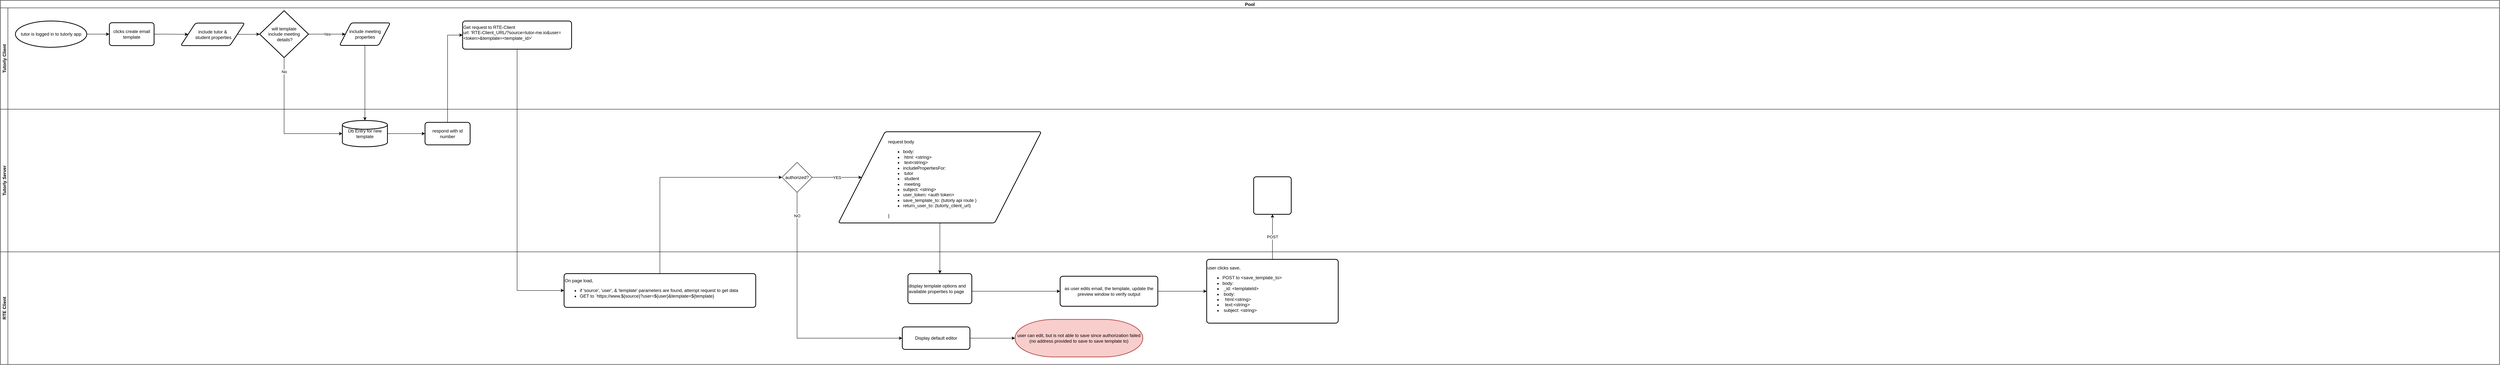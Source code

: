 <mxfile version="16.4.6" type="github">
  <diagram id="xJeY-aYBspKVuAbn9HPW" name="process map">
    <mxGraphModel dx="1370" dy="1121" grid="1" gridSize="10" guides="1" tooltips="1" connect="1" arrows="1" fold="1" page="0" pageScale="1" pageWidth="850" pageHeight="1100" math="0" shadow="0">
      <root>
        <mxCell id="0" />
        <mxCell id="1" parent="0" />
        <mxCell id="YqHw_-z-we6Wixd4SVcK-1" value="Pool" style="swimlane;childLayout=stackLayout;resizeParent=1;resizeParentMax=0;horizontal=1;startSize=20;horizontalStack=0;" vertex="1" parent="1">
          <mxGeometry x="-40" y="-30" width="6650" height="970" as="geometry" />
        </mxCell>
        <mxCell id="YqHw_-z-we6Wixd4SVcK-20" value="" style="edgeStyle=orthogonalEdgeStyle;rounded=0;orthogonalLoop=1;jettySize=auto;html=1;entryX=0;entryY=0.5;entryDx=0;entryDy=0;" edge="1" parent="YqHw_-z-we6Wixd4SVcK-1" source="YqHw_-z-we6Wixd4SVcK-17" target="YqHw_-z-we6Wixd4SVcK-19">
          <mxGeometry relative="1" as="geometry" />
        </mxCell>
        <mxCell id="YqHw_-z-we6Wixd4SVcK-22" value="" style="edgeStyle=orthogonalEdgeStyle;rounded=0;orthogonalLoop=1;jettySize=auto;html=1;entryX=0;entryY=0.5;entryDx=0;entryDy=0;exitX=0.5;exitY=1;exitDx=0;exitDy=0;" edge="1" parent="YqHw_-z-we6Wixd4SVcK-1" source="YqHw_-z-we6Wixd4SVcK-19" target="YqHw_-z-we6Wixd4SVcK-33">
          <mxGeometry relative="1" as="geometry">
            <mxPoint x="1375" y="900.5" as="targetPoint" />
          </mxGeometry>
        </mxCell>
        <mxCell id="YqHw_-z-we6Wixd4SVcK-2" value="Tutorly Client" style="swimlane;startSize=20;horizontal=0;" vertex="1" parent="YqHw_-z-we6Wixd4SVcK-1">
          <mxGeometry y="20" width="6650" height="270" as="geometry" />
        </mxCell>
        <mxCell id="YqHw_-z-we6Wixd4SVcK-5" value="tutor is logged in to tutorly app" style="strokeWidth=2;html=1;shape=mxgraph.flowchart.start_1;whiteSpace=wrap;" vertex="1" parent="YqHw_-z-we6Wixd4SVcK-2">
          <mxGeometry x="40" y="35" width="190" height="70" as="geometry" />
        </mxCell>
        <mxCell id="YqHw_-z-we6Wixd4SVcK-29" style="edgeStyle=orthogonalEdgeStyle;rounded=0;orthogonalLoop=1;jettySize=auto;html=1;exitX=1;exitY=0.5;exitDx=0;exitDy=0;" edge="1" parent="YqHw_-z-we6Wixd4SVcK-2" source="YqHw_-z-we6Wixd4SVcK-6" target="YqHw_-z-we6Wixd4SVcK-27">
          <mxGeometry relative="1" as="geometry" />
        </mxCell>
        <mxCell id="YqHw_-z-we6Wixd4SVcK-6" value="clicks create email template" style="rounded=1;whiteSpace=wrap;html=1;absoluteArcSize=1;arcSize=14;strokeWidth=2;fontFamily=Helvetica;fontSize=12;fontColor=rgb(0, 0, 0);align=center;strokeColor=rgb(0, 0, 0);fillColor=rgb(255, 255, 255);" vertex="1" parent="YqHw_-z-we6Wixd4SVcK-2">
          <mxGeometry x="290" y="39.5" width="119" height="61" as="geometry" />
        </mxCell>
        <mxCell id="YqHw_-z-we6Wixd4SVcK-7" value="" style="edgeStyle=orthogonalEdgeStyle;rounded=0;orthogonalLoop=1;jettySize=auto;html=1;" edge="1" parent="YqHw_-z-we6Wixd4SVcK-2" source="YqHw_-z-we6Wixd4SVcK-5" target="YqHw_-z-we6Wixd4SVcK-6">
          <mxGeometry relative="1" as="geometry" />
        </mxCell>
        <mxCell id="YqHw_-z-we6Wixd4SVcK-19" value="&lt;div&gt;&lt;span&gt;Get request to RTE-Client&lt;/span&gt;&lt;/div&gt;&lt;div&gt;&lt;span&gt;url: &#39;RTE-Client_URL/?source=tutor-me.io&amp;amp;user=&amp;lt;token&amp;gt;&amp;amp;template=&amp;lt;template_id&amp;gt;&#39;&lt;/span&gt;&lt;/div&gt;&lt;div&gt;&lt;br&gt;&lt;/div&gt;" style="rounded=1;whiteSpace=wrap;html=1;absoluteArcSize=1;arcSize=14;strokeWidth=2;fontFamily=Helvetica;fontSize=12;fontColor=rgb(0, 0, 0);align=left;strokeColor=rgb(0, 0, 0);fillColor=rgb(255, 255, 255);" vertex="1" parent="YqHw_-z-we6Wixd4SVcK-2">
          <mxGeometry x="1230" y="35" width="290" height="75" as="geometry" />
        </mxCell>
        <mxCell id="YqHw_-z-we6Wixd4SVcK-23" value="will template&lt;br&gt;include meeting&lt;br&gt;&amp;nbsp;details?" style="rhombus;whiteSpace=wrap;html=1;strokeWidth=2;" vertex="1" parent="YqHw_-z-we6Wixd4SVcK-2">
          <mxGeometry x="690" y="7.5" width="130" height="125" as="geometry" />
        </mxCell>
        <mxCell id="YqHw_-z-we6Wixd4SVcK-30" style="edgeStyle=orthogonalEdgeStyle;rounded=0;orthogonalLoop=1;jettySize=auto;html=1;exitX=1;exitY=0.5;exitDx=0;exitDy=0;entryX=0;entryY=0.5;entryDx=0;entryDy=0;" edge="1" parent="YqHw_-z-we6Wixd4SVcK-2" source="YqHw_-z-we6Wixd4SVcK-27" target="YqHw_-z-we6Wixd4SVcK-23">
          <mxGeometry relative="1" as="geometry" />
        </mxCell>
        <mxCell id="YqHw_-z-we6Wixd4SVcK-27" value="include tutor &amp;amp;&lt;br&gt;&amp;nbsp;student properties" style="shape=parallelogram;html=1;strokeWidth=2;perimeter=parallelogramPerimeter;whiteSpace=wrap;rounded=1;arcSize=12;size=0.23;fontFamily=Helvetica;fontSize=12;fontColor=rgb(0, 0, 0);align=center;strokeColor=rgb(0, 0, 0);fillColor=rgb(255, 255, 255);" vertex="1" parent="YqHw_-z-we6Wixd4SVcK-2">
          <mxGeometry x="480" y="40.5" width="170" height="60" as="geometry" />
        </mxCell>
        <mxCell id="YqHw_-z-we6Wixd4SVcK-25" value="include meeting properties" style="shape=parallelogram;html=1;strokeWidth=2;perimeter=parallelogramPerimeter;whiteSpace=wrap;rounded=1;arcSize=12;size=0.23;fontFamily=Helvetica;fontSize=12;fontColor=rgb(0, 0, 0);align=center;strokeColor=rgb(0, 0, 0);fillColor=rgb(255, 255, 255);" vertex="1" parent="YqHw_-z-we6Wixd4SVcK-2">
          <mxGeometry x="902.5" y="40" width="135" height="60" as="geometry" />
        </mxCell>
        <mxCell id="YqHw_-z-we6Wixd4SVcK-26" value="Yes" style="edgeStyle=orthogonalEdgeStyle;rounded=0;orthogonalLoop=1;jettySize=auto;html=1;" edge="1" parent="YqHw_-z-we6Wixd4SVcK-2" source="YqHw_-z-we6Wixd4SVcK-23" target="YqHw_-z-we6Wixd4SVcK-25">
          <mxGeometry relative="1" as="geometry" />
        </mxCell>
        <mxCell id="YqHw_-z-we6Wixd4SVcK-40" value="" style="edgeStyle=orthogonalEdgeStyle;rounded=0;orthogonalLoop=1;jettySize=auto;html=1;" edge="1" parent="YqHw_-z-we6Wixd4SVcK-1" source="YqHw_-z-we6Wixd4SVcK-37" target="YqHw_-z-we6Wixd4SVcK-39">
          <mxGeometry relative="1" as="geometry" />
        </mxCell>
        <mxCell id="YqHw_-z-we6Wixd4SVcK-3" value="Tutorly Server" style="swimlane;startSize=20;horizontal=0;" vertex="1" parent="YqHw_-z-we6Wixd4SVcK-1">
          <mxGeometry y="290" width="6650" height="380" as="geometry" />
        </mxCell>
        <mxCell id="YqHw_-z-we6Wixd4SVcK-15" value="Db Entry for new template" style="strokeWidth=2;html=1;shape=mxgraph.flowchart.database;whiteSpace=wrap;fontFamily=Helvetica;fontSize=12;fontColor=rgb(0, 0, 0);align=center;strokeColor=rgb(0, 0, 0);fillColor=rgb(255, 255, 255);" vertex="1" parent="YqHw_-z-we6Wixd4SVcK-3">
          <mxGeometry x="910" y="30" width="120" height="70" as="geometry" />
        </mxCell>
        <mxCell id="YqHw_-z-we6Wixd4SVcK-17" value="respond with id number" style="rounded=1;whiteSpace=wrap;html=1;absoluteArcSize=1;arcSize=14;strokeWidth=2;fontFamily=Helvetica;fontSize=12;fontColor=rgb(0, 0, 0);align=center;strokeColor=rgb(0, 0, 0);fillColor=rgb(255, 255, 255);" vertex="1" parent="YqHw_-z-we6Wixd4SVcK-3">
          <mxGeometry x="1130" y="35" width="120" height="60" as="geometry" />
        </mxCell>
        <mxCell id="YqHw_-z-we6Wixd4SVcK-18" value="" style="edgeStyle=orthogonalEdgeStyle;rounded=0;orthogonalLoop=1;jettySize=auto;html=1;" edge="1" parent="YqHw_-z-we6Wixd4SVcK-3" source="YqHw_-z-we6Wixd4SVcK-15" target="YqHw_-z-we6Wixd4SVcK-17">
          <mxGeometry relative="1" as="geometry" />
        </mxCell>
        <mxCell id="YqHw_-z-we6Wixd4SVcK-37" value="" style="shape=parallelogram;html=1;strokeWidth=2;perimeter=parallelogramPerimeter;whiteSpace=wrap;rounded=1;arcSize=12;size=0.23;fontFamily=Helvetica;fontSize=12;fontColor=rgb(0, 0, 0);align=center;strokeColor=rgb(0, 0, 0);fillColor=rgb(255, 255, 255);" vertex="1" parent="YqHw_-z-we6Wixd4SVcK-3">
          <mxGeometry x="2230" y="60" width="540" height="243" as="geometry" />
        </mxCell>
        <mxCell id="YqHw_-z-we6Wixd4SVcK-41" value="&lt;div&gt;request body&lt;/div&gt;&lt;div&gt;&lt;ul&gt;&lt;li&gt;body:&amp;nbsp;&lt;/li&gt;&lt;li&gt;&lt;span style=&quot;white-space: pre&quot;&gt;	&lt;/span&gt;html: &amp;lt;string&amp;gt;&lt;/li&gt;&lt;li&gt;&lt;span style=&quot;white-space: pre&quot;&gt;	&lt;/span&gt;text&amp;lt;string&amp;gt;&lt;/li&gt;&lt;li&gt;&lt;span&gt;includePropertiesFor:&lt;/span&gt;&lt;br&gt;&lt;/li&gt;&lt;li&gt;&lt;span&gt;&lt;span&gt;	&lt;/span&gt;&lt;span&gt;	&lt;/span&gt;&lt;span style=&quot;white-space: pre&quot;&gt;	&lt;/span&gt;tutor&lt;/span&gt;&lt;/li&gt;&lt;li&gt;&lt;span&gt;	&lt;/span&gt;&lt;span&gt;	&lt;/span&gt;&lt;span style=&quot;white-space: pre&quot;&gt;	&lt;/span&gt;student&lt;/li&gt;&lt;li&gt;&lt;span&gt;	&lt;/span&gt;&lt;span&gt;	&lt;/span&gt;&lt;span style=&quot;white-space: pre&quot;&gt;	&lt;/span&gt;meeting&lt;/li&gt;&lt;li&gt;&lt;span&gt;subject: &amp;lt;string&amp;gt;&lt;/span&gt;&lt;br&gt;&lt;/li&gt;&lt;li&gt;user_token: &amp;lt;auth token&amp;gt;&lt;/li&gt;&lt;li&gt;save_template_to: (tutorly api route )&lt;/li&gt;&lt;li&gt;return_user_to: (tutorly_client_url)&lt;/li&gt;&lt;/ul&gt;&lt;/div&gt;&lt;blockquote style=&quot;margin: 0 0 0 40px ; border: none ; padding: 0px&quot;&gt;&lt;/blockquote&gt;&lt;blockquote style=&quot;margin: 0 0 0 40px ; border: none ; padding: 0px&quot;&gt;&lt;/blockquote&gt;&lt;span&gt;&lt;/span&gt;&lt;div&gt;}&lt;/div&gt;" style="text;html=1;strokeColor=none;fillColor=none;align=left;verticalAlign=middle;whiteSpace=wrap;rounded=0;" vertex="1" parent="YqHw_-z-we6Wixd4SVcK-3">
          <mxGeometry x="2360" y="70" width="350" height="230" as="geometry" />
        </mxCell>
        <mxCell id="YqHw_-z-we6Wixd4SVcK-53" value="YES" style="edgeStyle=orthogonalEdgeStyle;rounded=0;orthogonalLoop=1;jettySize=auto;html=1;" edge="1" parent="YqHw_-z-we6Wixd4SVcK-3" source="YqHw_-z-we6Wixd4SVcK-48" target="YqHw_-z-we6Wixd4SVcK-37">
          <mxGeometry relative="1" as="geometry" />
        </mxCell>
        <mxCell id="YqHw_-z-we6Wixd4SVcK-48" value="authorized?" style="rhombus;whiteSpace=wrap;html=1;" vertex="1" parent="YqHw_-z-we6Wixd4SVcK-3">
          <mxGeometry x="2080" y="141.5" width="80" height="80" as="geometry" />
        </mxCell>
        <mxCell id="YqHw_-z-we6Wixd4SVcK-59" value="" style="rounded=1;whiteSpace=wrap;html=1;absoluteArcSize=1;arcSize=14;strokeWidth=2;" vertex="1" parent="YqHw_-z-we6Wixd4SVcK-3">
          <mxGeometry x="3335" y="180" width="100" height="100" as="geometry" />
        </mxCell>
        <mxCell id="YqHw_-z-we6Wixd4SVcK-4" value="RTE Client" style="swimlane;startSize=20;horizontal=0;" vertex="1" parent="YqHw_-z-we6Wixd4SVcK-1">
          <mxGeometry y="670" width="6650" height="300" as="geometry" />
        </mxCell>
        <mxCell id="YqHw_-z-we6Wixd4SVcK-33" value="On page load, &lt;br&gt;&lt;ul&gt;&lt;li&gt;if &#39;source&#39;, &#39;user&#39;, &amp;amp; &#39;template&#39; parameters are found,&lt;span&gt;&amp;nbsp;attempt request &lt;/span&gt;to get data&lt;/li&gt;&lt;li&gt;GET to `https://www.${source}?user=${user}&amp;amp;template=${template}&lt;/li&gt;&lt;/ul&gt;" style="rounded=1;whiteSpace=wrap;html=1;absoluteArcSize=1;arcSize=14;strokeWidth=2;fontFamily=Helvetica;fontSize=12;fontColor=rgb(0, 0, 0);align=left;strokeColor=rgb(0, 0, 0);fillColor=rgb(255, 255, 255);" vertex="1" parent="YqHw_-z-we6Wixd4SVcK-4">
          <mxGeometry x="1500" y="58" width="510" height="90" as="geometry" />
        </mxCell>
        <mxCell id="YqHw_-z-we6Wixd4SVcK-39" value="display template options and available properties to page" style="rounded=1;whiteSpace=wrap;html=1;absoluteArcSize=1;arcSize=14;strokeWidth=2;fontFamily=Helvetica;fontSize=12;fontColor=rgb(0, 0, 0);align=left;strokeColor=rgb(0, 0, 0);fillColor=rgb(255, 255, 255);" vertex="1" parent="YqHw_-z-we6Wixd4SVcK-4">
          <mxGeometry x="2415" y="58" width="170" height="80" as="geometry" />
        </mxCell>
        <mxCell id="YqHw_-z-we6Wixd4SVcK-42" value="as user edits email, the template, update the preview window to verify output" style="rounded=1;whiteSpace=wrap;html=1;absoluteArcSize=1;arcSize=14;strokeWidth=2;fontFamily=Helvetica;fontSize=12;fontColor=rgb(0, 0, 0);align=center;strokeColor=rgb(0, 0, 0);fillColor=rgb(255, 255, 255);" vertex="1" parent="YqHw_-z-we6Wixd4SVcK-4">
          <mxGeometry x="2820" y="65" width="260" height="80" as="geometry" />
        </mxCell>
        <mxCell id="YqHw_-z-we6Wixd4SVcK-43" value="" style="edgeStyle=orthogonalEdgeStyle;rounded=0;orthogonalLoop=1;jettySize=auto;html=1;entryX=0;entryY=0.5;entryDx=0;entryDy=0;" edge="1" parent="YqHw_-z-we6Wixd4SVcK-4" source="YqHw_-z-we6Wixd4SVcK-39" target="YqHw_-z-we6Wixd4SVcK-42">
          <mxGeometry relative="1" as="geometry">
            <Array as="points">
              <mxPoint x="2770" y="105" />
              <mxPoint x="2770" y="105" />
            </Array>
          </mxGeometry>
        </mxCell>
        <mxCell id="YqHw_-z-we6Wixd4SVcK-54" value="Display default editor" style="rounded=1;whiteSpace=wrap;html=1;absoluteArcSize=1;arcSize=14;strokeWidth=2;fontFamily=Helvetica;fontSize=12;fontColor=rgb(0, 0, 0);align=center;strokeColor=rgb(0, 0, 0);fillColor=rgb(255, 255, 255);" vertex="1" parent="YqHw_-z-we6Wixd4SVcK-4">
          <mxGeometry x="2400" y="200" width="180" height="60" as="geometry" />
        </mxCell>
        <mxCell id="YqHw_-z-we6Wixd4SVcK-44" value="&lt;div&gt;&lt;span&gt;user clicks save,&lt;/span&gt;&lt;/div&gt;&lt;div&gt;&lt;ul&gt;&lt;li&gt;&lt;span&gt;POST to &amp;lt;save_template_to&amp;gt;&lt;/span&gt;&lt;/li&gt;&lt;li&gt;body:&lt;/li&gt;&lt;li&gt;&lt;span style=&quot;white-space: pre&quot;&gt;	&lt;/span&gt;_id: &amp;lt;templateId&amp;gt;&lt;br&gt;&lt;/li&gt;&lt;li&gt;&lt;span style=&quot;white-space: pre&quot;&gt;	&lt;/span&gt;body:&lt;br&gt;&lt;/li&gt;&lt;li&gt;&lt;span style=&quot;white-space: pre&quot;&gt;	&lt;/span&gt;&lt;span style=&quot;white-space: pre&quot;&gt;	&lt;/span&gt;html:&amp;lt;string&amp;gt;&lt;br&gt;&lt;/li&gt;&lt;li&gt;&lt;span style=&quot;white-space: pre&quot;&gt;	&lt;/span&gt;&lt;span style=&quot;white-space: pre&quot;&gt;	&lt;/span&gt;text:&amp;lt;string&amp;gt;&lt;br&gt;&lt;/li&gt;&lt;li&gt;&lt;span style=&quot;white-space: pre&quot;&gt;	&lt;/span&gt;subject: &amp;lt;string&amp;gt;&lt;br&gt;&lt;/li&gt;&lt;/ul&gt;&lt;/div&gt;" style="rounded=1;whiteSpace=wrap;html=1;absoluteArcSize=1;arcSize=14;strokeWidth=2;fontFamily=Helvetica;fontSize=12;fontColor=rgb(0, 0, 0);align=left;strokeColor=rgb(0, 0, 0);fillColor=rgb(255, 255, 255);" vertex="1" parent="YqHw_-z-we6Wixd4SVcK-4">
          <mxGeometry x="3210" y="20" width="350" height="170" as="geometry" />
        </mxCell>
        <mxCell id="YqHw_-z-we6Wixd4SVcK-45" value="" style="edgeStyle=orthogonalEdgeStyle;rounded=0;orthogonalLoop=1;jettySize=auto;html=1;" edge="1" parent="YqHw_-z-we6Wixd4SVcK-4" source="YqHw_-z-we6Wixd4SVcK-42" target="YqHw_-z-we6Wixd4SVcK-44">
          <mxGeometry relative="1" as="geometry" />
        </mxCell>
        <mxCell id="YqHw_-z-we6Wixd4SVcK-57" value="user can edit, but is not able to save since authorization failed (no address provided to save to save template to)" style="strokeWidth=2;html=1;shape=mxgraph.flowchart.terminator;whiteSpace=wrap;fontFamily=Helvetica;fontSize=12;align=center;strokeColor=#b85450;fillColor=#f8cecc;" vertex="1" parent="YqHw_-z-we6Wixd4SVcK-4">
          <mxGeometry x="2700" y="180" width="340" height="100" as="geometry" />
        </mxCell>
        <mxCell id="YqHw_-z-we6Wixd4SVcK-58" value="" style="edgeStyle=orthogonalEdgeStyle;rounded=0;orthogonalLoop=1;jettySize=auto;html=1;" edge="1" parent="YqHw_-z-we6Wixd4SVcK-4" source="YqHw_-z-we6Wixd4SVcK-54" target="YqHw_-z-we6Wixd4SVcK-57">
          <mxGeometry relative="1" as="geometry" />
        </mxCell>
        <mxCell id="YqHw_-z-we6Wixd4SVcK-32" value="No" style="edgeStyle=orthogonalEdgeStyle;rounded=0;orthogonalLoop=1;jettySize=auto;html=1;exitX=0.5;exitY=1;exitDx=0;exitDy=0;entryX=0;entryY=0.5;entryDx=0;entryDy=0;entryPerimeter=0;" edge="1" parent="YqHw_-z-we6Wixd4SVcK-1" source="YqHw_-z-we6Wixd4SVcK-23" target="YqHw_-z-we6Wixd4SVcK-15">
          <mxGeometry x="-0.79" relative="1" as="geometry">
            <mxPoint as="offset" />
          </mxGeometry>
        </mxCell>
        <mxCell id="YqHw_-z-we6Wixd4SVcK-31" style="edgeStyle=orthogonalEdgeStyle;rounded=0;orthogonalLoop=1;jettySize=auto;html=1;exitX=0.5;exitY=1;exitDx=0;exitDy=0;entryX=0.5;entryY=0;entryDx=0;entryDy=0;entryPerimeter=0;" edge="1" parent="YqHw_-z-we6Wixd4SVcK-1" source="YqHw_-z-we6Wixd4SVcK-25" target="YqHw_-z-we6Wixd4SVcK-15">
          <mxGeometry relative="1" as="geometry" />
        </mxCell>
        <mxCell id="YqHw_-z-we6Wixd4SVcK-51" style="edgeStyle=orthogonalEdgeStyle;rounded=0;orthogonalLoop=1;jettySize=auto;html=1;entryX=0;entryY=0.5;entryDx=0;entryDy=0;exitX=0.5;exitY=0;exitDx=0;exitDy=0;" edge="1" parent="YqHw_-z-we6Wixd4SVcK-1" source="YqHw_-z-we6Wixd4SVcK-33" target="YqHw_-z-we6Wixd4SVcK-48">
          <mxGeometry relative="1" as="geometry" />
        </mxCell>
        <mxCell id="YqHw_-z-we6Wixd4SVcK-55" value="NO" style="edgeStyle=orthogonalEdgeStyle;rounded=0;orthogonalLoop=1;jettySize=auto;html=1;entryX=0;entryY=0.5;entryDx=0;entryDy=0;" edge="1" parent="YqHw_-z-we6Wixd4SVcK-1" source="YqHw_-z-we6Wixd4SVcK-48" target="YqHw_-z-we6Wixd4SVcK-54">
          <mxGeometry x="-0.815" relative="1" as="geometry">
            <Array as="points">
              <mxPoint x="2120" y="900" />
            </Array>
            <mxPoint as="offset" />
          </mxGeometry>
        </mxCell>
        <mxCell id="YqHw_-z-we6Wixd4SVcK-47" value="POST" style="edgeStyle=orthogonalEdgeStyle;rounded=0;orthogonalLoop=1;jettySize=auto;html=1;" edge="1" parent="YqHw_-z-we6Wixd4SVcK-1" source="YqHw_-z-we6Wixd4SVcK-44" target="YqHw_-z-we6Wixd4SVcK-59">
          <mxGeometry relative="1" as="geometry">
            <mxPoint x="3385" y="577" as="targetPoint" />
          </mxGeometry>
        </mxCell>
      </root>
    </mxGraphModel>
  </diagram>
</mxfile>
